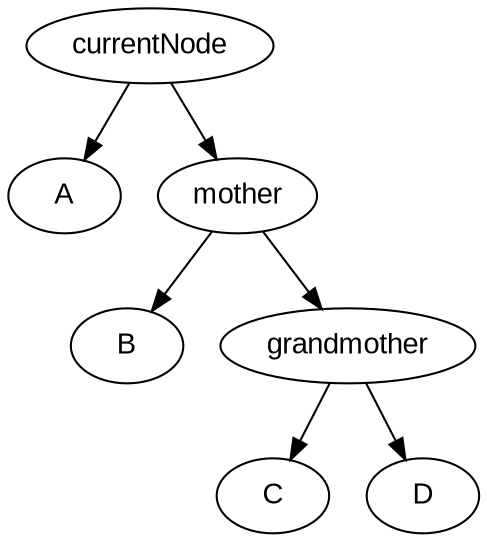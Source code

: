 digraph splay {
	node [fontname = "Arial"];
	currentNode -> A
	currentNode -> mother
	mother -> B
	mother -> grandmother
	grandmother -> C
	grandmother -> D	
}
